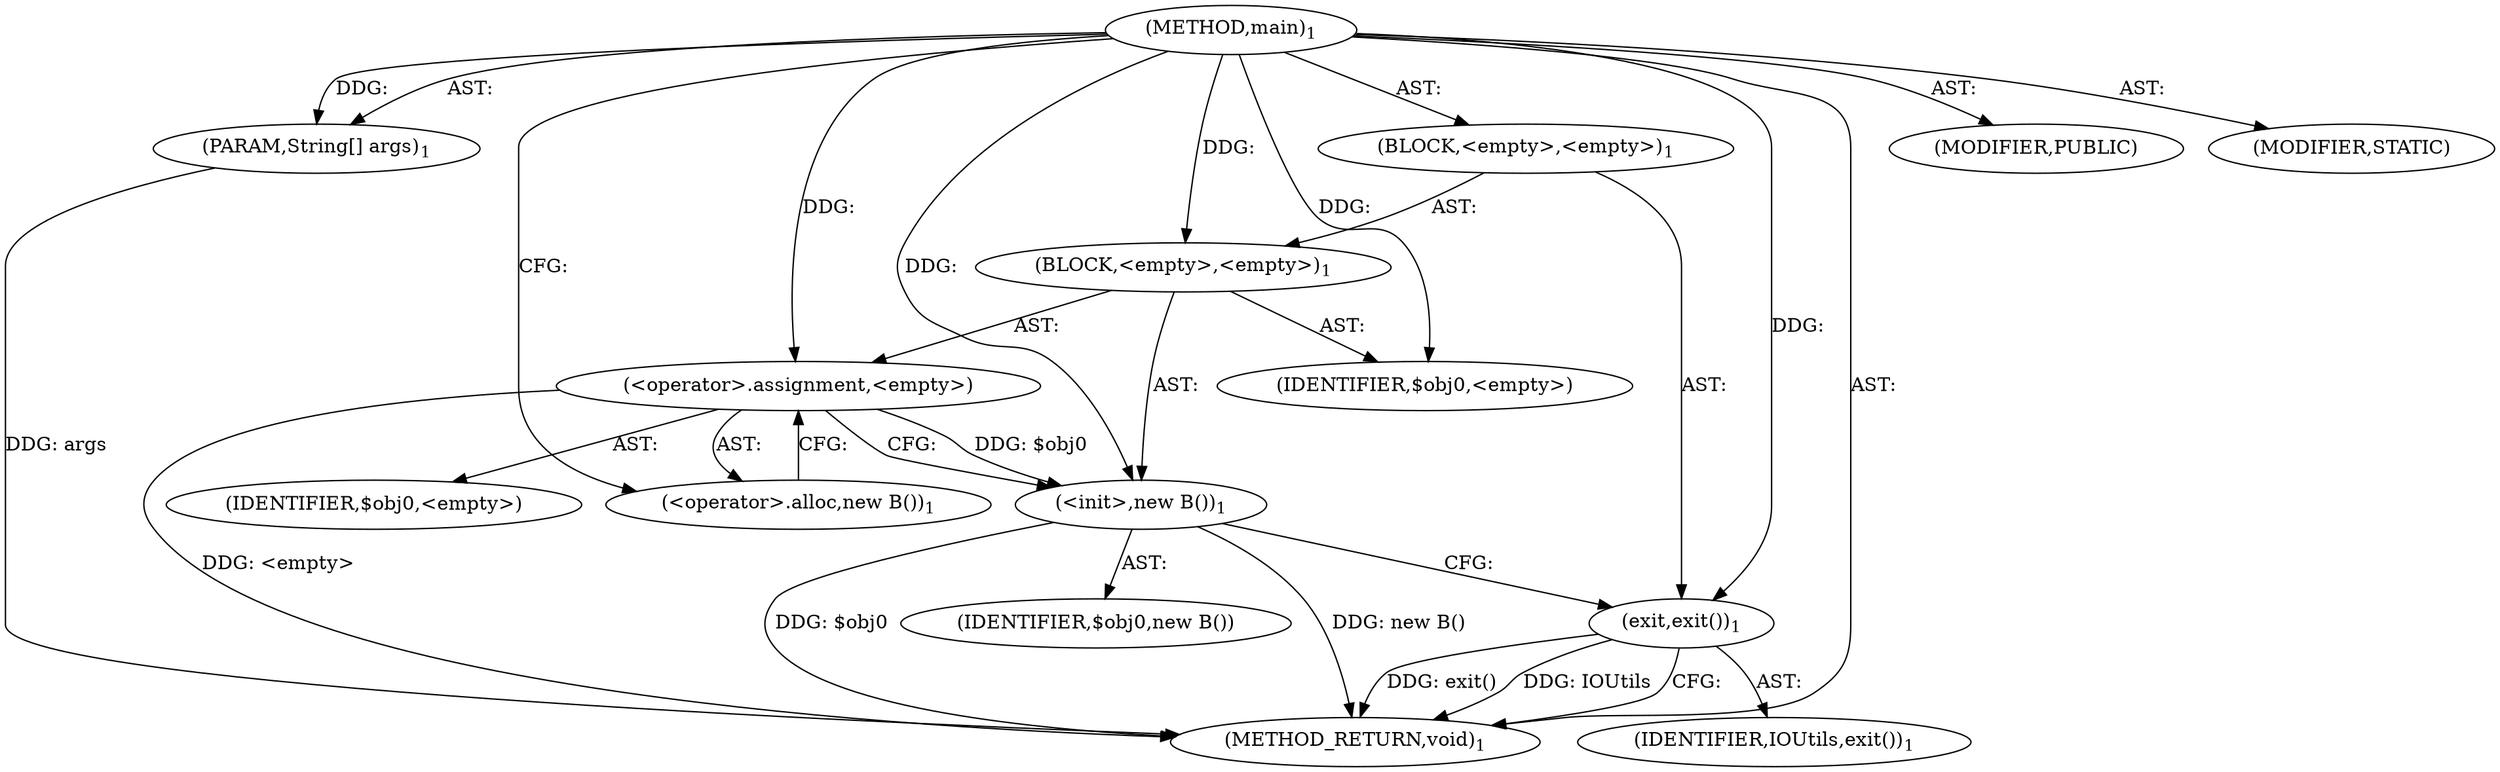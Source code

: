digraph "main" {  
"17" [label = <(METHOD,main)<SUB>1</SUB>> ]
"18" [label = <(PARAM,String[] args)<SUB>1</SUB>> ]
"19" [label = <(BLOCK,&lt;empty&gt;,&lt;empty&gt;)<SUB>1</SUB>> ]
"20" [label = <(BLOCK,&lt;empty&gt;,&lt;empty&gt;)<SUB>1</SUB>> ]
"21" [label = <(&lt;operator&gt;.assignment,&lt;empty&gt;)> ]
"22" [label = <(IDENTIFIER,$obj0,&lt;empty&gt;)> ]
"23" [label = <(&lt;operator&gt;.alloc,new B())<SUB>1</SUB>> ]
"24" [label = <(&lt;init&gt;,new B())<SUB>1</SUB>> ]
"25" [label = <(IDENTIFIER,$obj0,new B())> ]
"26" [label = <(IDENTIFIER,$obj0,&lt;empty&gt;)> ]
"27" [label = <(exit,exit())<SUB>1</SUB>> ]
"28" [label = <(IDENTIFIER,IOUtils,exit())<SUB>1</SUB>> ]
"29" [label = <(MODIFIER,PUBLIC)> ]
"30" [label = <(MODIFIER,STATIC)> ]
"31" [label = <(METHOD_RETURN,void)<SUB>1</SUB>> ]
  "17" -> "18"  [ label = "AST: "] 
  "17" -> "19"  [ label = "AST: "] 
  "17" -> "29"  [ label = "AST: "] 
  "17" -> "30"  [ label = "AST: "] 
  "17" -> "31"  [ label = "AST: "] 
  "19" -> "20"  [ label = "AST: "] 
  "19" -> "27"  [ label = "AST: "] 
  "20" -> "21"  [ label = "AST: "] 
  "20" -> "24"  [ label = "AST: "] 
  "20" -> "26"  [ label = "AST: "] 
  "21" -> "22"  [ label = "AST: "] 
  "21" -> "23"  [ label = "AST: "] 
  "24" -> "25"  [ label = "AST: "] 
  "27" -> "28"  [ label = "AST: "] 
  "27" -> "31"  [ label = "CFG: "] 
  "21" -> "24"  [ label = "CFG: "] 
  "24" -> "27"  [ label = "CFG: "] 
  "23" -> "21"  [ label = "CFG: "] 
  "17" -> "23"  [ label = "CFG: "] 
  "18" -> "31"  [ label = "DDG: args"] 
  "21" -> "31"  [ label = "DDG: &lt;empty&gt;"] 
  "24" -> "31"  [ label = "DDG: $obj0"] 
  "24" -> "31"  [ label = "DDG: new B()"] 
  "27" -> "31"  [ label = "DDG: exit()"] 
  "27" -> "31"  [ label = "DDG: IOUtils"] 
  "17" -> "18"  [ label = "DDG: "] 
  "17" -> "20"  [ label = "DDG: "] 
  "17" -> "21"  [ label = "DDG: "] 
  "17" -> "26"  [ label = "DDG: "] 
  "17" -> "27"  [ label = "DDG: "] 
  "21" -> "24"  [ label = "DDG: $obj0"] 
  "17" -> "24"  [ label = "DDG: "] 
}
